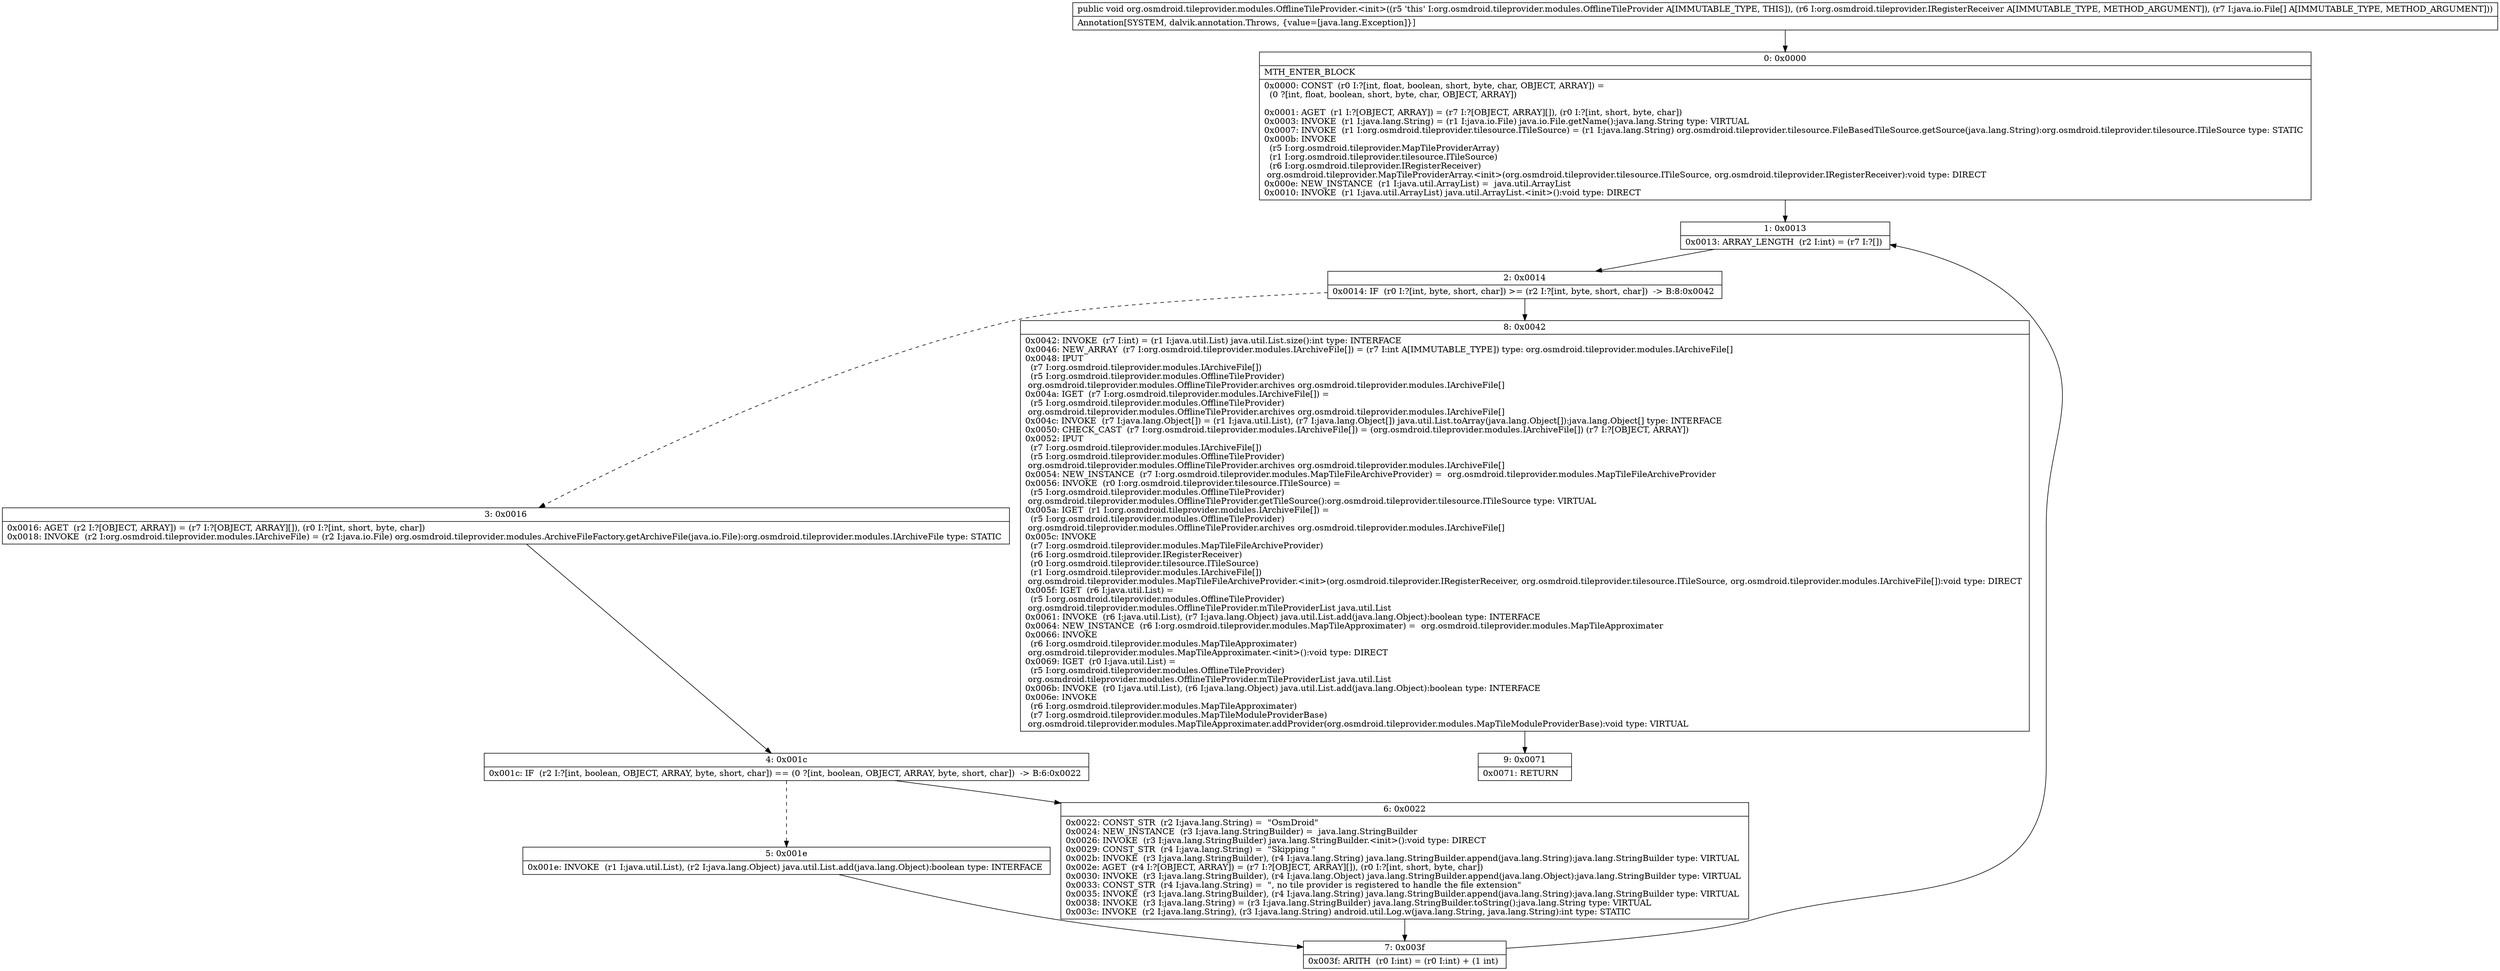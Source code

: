 digraph "CFG fororg.osmdroid.tileprovider.modules.OfflineTileProvider.\<init\>(Lorg\/osmdroid\/tileprovider\/IRegisterReceiver;[Ljava\/io\/File;)V" {
Node_0 [shape=record,label="{0\:\ 0x0000|MTH_ENTER_BLOCK\l|0x0000: CONST  (r0 I:?[int, float, boolean, short, byte, char, OBJECT, ARRAY]) = \l  (0 ?[int, float, boolean, short, byte, char, OBJECT, ARRAY])\l \l0x0001: AGET  (r1 I:?[OBJECT, ARRAY]) = (r7 I:?[OBJECT, ARRAY][]), (r0 I:?[int, short, byte, char]) \l0x0003: INVOKE  (r1 I:java.lang.String) = (r1 I:java.io.File) java.io.File.getName():java.lang.String type: VIRTUAL \l0x0007: INVOKE  (r1 I:org.osmdroid.tileprovider.tilesource.ITileSource) = (r1 I:java.lang.String) org.osmdroid.tileprovider.tilesource.FileBasedTileSource.getSource(java.lang.String):org.osmdroid.tileprovider.tilesource.ITileSource type: STATIC \l0x000b: INVOKE  \l  (r5 I:org.osmdroid.tileprovider.MapTileProviderArray)\l  (r1 I:org.osmdroid.tileprovider.tilesource.ITileSource)\l  (r6 I:org.osmdroid.tileprovider.IRegisterReceiver)\l org.osmdroid.tileprovider.MapTileProviderArray.\<init\>(org.osmdroid.tileprovider.tilesource.ITileSource, org.osmdroid.tileprovider.IRegisterReceiver):void type: DIRECT \l0x000e: NEW_INSTANCE  (r1 I:java.util.ArrayList) =  java.util.ArrayList \l0x0010: INVOKE  (r1 I:java.util.ArrayList) java.util.ArrayList.\<init\>():void type: DIRECT \l}"];
Node_1 [shape=record,label="{1\:\ 0x0013|0x0013: ARRAY_LENGTH  (r2 I:int) = (r7 I:?[]) \l}"];
Node_2 [shape=record,label="{2\:\ 0x0014|0x0014: IF  (r0 I:?[int, byte, short, char]) \>= (r2 I:?[int, byte, short, char])  \-\> B:8:0x0042 \l}"];
Node_3 [shape=record,label="{3\:\ 0x0016|0x0016: AGET  (r2 I:?[OBJECT, ARRAY]) = (r7 I:?[OBJECT, ARRAY][]), (r0 I:?[int, short, byte, char]) \l0x0018: INVOKE  (r2 I:org.osmdroid.tileprovider.modules.IArchiveFile) = (r2 I:java.io.File) org.osmdroid.tileprovider.modules.ArchiveFileFactory.getArchiveFile(java.io.File):org.osmdroid.tileprovider.modules.IArchiveFile type: STATIC \l}"];
Node_4 [shape=record,label="{4\:\ 0x001c|0x001c: IF  (r2 I:?[int, boolean, OBJECT, ARRAY, byte, short, char]) == (0 ?[int, boolean, OBJECT, ARRAY, byte, short, char])  \-\> B:6:0x0022 \l}"];
Node_5 [shape=record,label="{5\:\ 0x001e|0x001e: INVOKE  (r1 I:java.util.List), (r2 I:java.lang.Object) java.util.List.add(java.lang.Object):boolean type: INTERFACE \l}"];
Node_6 [shape=record,label="{6\:\ 0x0022|0x0022: CONST_STR  (r2 I:java.lang.String) =  \"OsmDroid\" \l0x0024: NEW_INSTANCE  (r3 I:java.lang.StringBuilder) =  java.lang.StringBuilder \l0x0026: INVOKE  (r3 I:java.lang.StringBuilder) java.lang.StringBuilder.\<init\>():void type: DIRECT \l0x0029: CONST_STR  (r4 I:java.lang.String) =  \"Skipping \" \l0x002b: INVOKE  (r3 I:java.lang.StringBuilder), (r4 I:java.lang.String) java.lang.StringBuilder.append(java.lang.String):java.lang.StringBuilder type: VIRTUAL \l0x002e: AGET  (r4 I:?[OBJECT, ARRAY]) = (r7 I:?[OBJECT, ARRAY][]), (r0 I:?[int, short, byte, char]) \l0x0030: INVOKE  (r3 I:java.lang.StringBuilder), (r4 I:java.lang.Object) java.lang.StringBuilder.append(java.lang.Object):java.lang.StringBuilder type: VIRTUAL \l0x0033: CONST_STR  (r4 I:java.lang.String) =  \", no tile provider is registered to handle the file extension\" \l0x0035: INVOKE  (r3 I:java.lang.StringBuilder), (r4 I:java.lang.String) java.lang.StringBuilder.append(java.lang.String):java.lang.StringBuilder type: VIRTUAL \l0x0038: INVOKE  (r3 I:java.lang.String) = (r3 I:java.lang.StringBuilder) java.lang.StringBuilder.toString():java.lang.String type: VIRTUAL \l0x003c: INVOKE  (r2 I:java.lang.String), (r3 I:java.lang.String) android.util.Log.w(java.lang.String, java.lang.String):int type: STATIC \l}"];
Node_7 [shape=record,label="{7\:\ 0x003f|0x003f: ARITH  (r0 I:int) = (r0 I:int) + (1 int) \l}"];
Node_8 [shape=record,label="{8\:\ 0x0042|0x0042: INVOKE  (r7 I:int) = (r1 I:java.util.List) java.util.List.size():int type: INTERFACE \l0x0046: NEW_ARRAY  (r7 I:org.osmdroid.tileprovider.modules.IArchiveFile[]) = (r7 I:int A[IMMUTABLE_TYPE]) type: org.osmdroid.tileprovider.modules.IArchiveFile[] \l0x0048: IPUT  \l  (r7 I:org.osmdroid.tileprovider.modules.IArchiveFile[])\l  (r5 I:org.osmdroid.tileprovider.modules.OfflineTileProvider)\l org.osmdroid.tileprovider.modules.OfflineTileProvider.archives org.osmdroid.tileprovider.modules.IArchiveFile[] \l0x004a: IGET  (r7 I:org.osmdroid.tileprovider.modules.IArchiveFile[]) = \l  (r5 I:org.osmdroid.tileprovider.modules.OfflineTileProvider)\l org.osmdroid.tileprovider.modules.OfflineTileProvider.archives org.osmdroid.tileprovider.modules.IArchiveFile[] \l0x004c: INVOKE  (r7 I:java.lang.Object[]) = (r1 I:java.util.List), (r7 I:java.lang.Object[]) java.util.List.toArray(java.lang.Object[]):java.lang.Object[] type: INTERFACE \l0x0050: CHECK_CAST  (r7 I:org.osmdroid.tileprovider.modules.IArchiveFile[]) = (org.osmdroid.tileprovider.modules.IArchiveFile[]) (r7 I:?[OBJECT, ARRAY]) \l0x0052: IPUT  \l  (r7 I:org.osmdroid.tileprovider.modules.IArchiveFile[])\l  (r5 I:org.osmdroid.tileprovider.modules.OfflineTileProvider)\l org.osmdroid.tileprovider.modules.OfflineTileProvider.archives org.osmdroid.tileprovider.modules.IArchiveFile[] \l0x0054: NEW_INSTANCE  (r7 I:org.osmdroid.tileprovider.modules.MapTileFileArchiveProvider) =  org.osmdroid.tileprovider.modules.MapTileFileArchiveProvider \l0x0056: INVOKE  (r0 I:org.osmdroid.tileprovider.tilesource.ITileSource) = \l  (r5 I:org.osmdroid.tileprovider.modules.OfflineTileProvider)\l org.osmdroid.tileprovider.modules.OfflineTileProvider.getTileSource():org.osmdroid.tileprovider.tilesource.ITileSource type: VIRTUAL \l0x005a: IGET  (r1 I:org.osmdroid.tileprovider.modules.IArchiveFile[]) = \l  (r5 I:org.osmdroid.tileprovider.modules.OfflineTileProvider)\l org.osmdroid.tileprovider.modules.OfflineTileProvider.archives org.osmdroid.tileprovider.modules.IArchiveFile[] \l0x005c: INVOKE  \l  (r7 I:org.osmdroid.tileprovider.modules.MapTileFileArchiveProvider)\l  (r6 I:org.osmdroid.tileprovider.IRegisterReceiver)\l  (r0 I:org.osmdroid.tileprovider.tilesource.ITileSource)\l  (r1 I:org.osmdroid.tileprovider.modules.IArchiveFile[])\l org.osmdroid.tileprovider.modules.MapTileFileArchiveProvider.\<init\>(org.osmdroid.tileprovider.IRegisterReceiver, org.osmdroid.tileprovider.tilesource.ITileSource, org.osmdroid.tileprovider.modules.IArchiveFile[]):void type: DIRECT \l0x005f: IGET  (r6 I:java.util.List) = \l  (r5 I:org.osmdroid.tileprovider.modules.OfflineTileProvider)\l org.osmdroid.tileprovider.modules.OfflineTileProvider.mTileProviderList java.util.List \l0x0061: INVOKE  (r6 I:java.util.List), (r7 I:java.lang.Object) java.util.List.add(java.lang.Object):boolean type: INTERFACE \l0x0064: NEW_INSTANCE  (r6 I:org.osmdroid.tileprovider.modules.MapTileApproximater) =  org.osmdroid.tileprovider.modules.MapTileApproximater \l0x0066: INVOKE  \l  (r6 I:org.osmdroid.tileprovider.modules.MapTileApproximater)\l org.osmdroid.tileprovider.modules.MapTileApproximater.\<init\>():void type: DIRECT \l0x0069: IGET  (r0 I:java.util.List) = \l  (r5 I:org.osmdroid.tileprovider.modules.OfflineTileProvider)\l org.osmdroid.tileprovider.modules.OfflineTileProvider.mTileProviderList java.util.List \l0x006b: INVOKE  (r0 I:java.util.List), (r6 I:java.lang.Object) java.util.List.add(java.lang.Object):boolean type: INTERFACE \l0x006e: INVOKE  \l  (r6 I:org.osmdroid.tileprovider.modules.MapTileApproximater)\l  (r7 I:org.osmdroid.tileprovider.modules.MapTileModuleProviderBase)\l org.osmdroid.tileprovider.modules.MapTileApproximater.addProvider(org.osmdroid.tileprovider.modules.MapTileModuleProviderBase):void type: VIRTUAL \l}"];
Node_9 [shape=record,label="{9\:\ 0x0071|0x0071: RETURN   \l}"];
MethodNode[shape=record,label="{public void org.osmdroid.tileprovider.modules.OfflineTileProvider.\<init\>((r5 'this' I:org.osmdroid.tileprovider.modules.OfflineTileProvider A[IMMUTABLE_TYPE, THIS]), (r6 I:org.osmdroid.tileprovider.IRegisterReceiver A[IMMUTABLE_TYPE, METHOD_ARGUMENT]), (r7 I:java.io.File[] A[IMMUTABLE_TYPE, METHOD_ARGUMENT]))  | Annotation[SYSTEM, dalvik.annotation.Throws, \{value=[java.lang.Exception]\}]\l}"];
MethodNode -> Node_0;
Node_0 -> Node_1;
Node_1 -> Node_2;
Node_2 -> Node_3[style=dashed];
Node_2 -> Node_8;
Node_3 -> Node_4;
Node_4 -> Node_5[style=dashed];
Node_4 -> Node_6;
Node_5 -> Node_7;
Node_6 -> Node_7;
Node_7 -> Node_1;
Node_8 -> Node_9;
}

